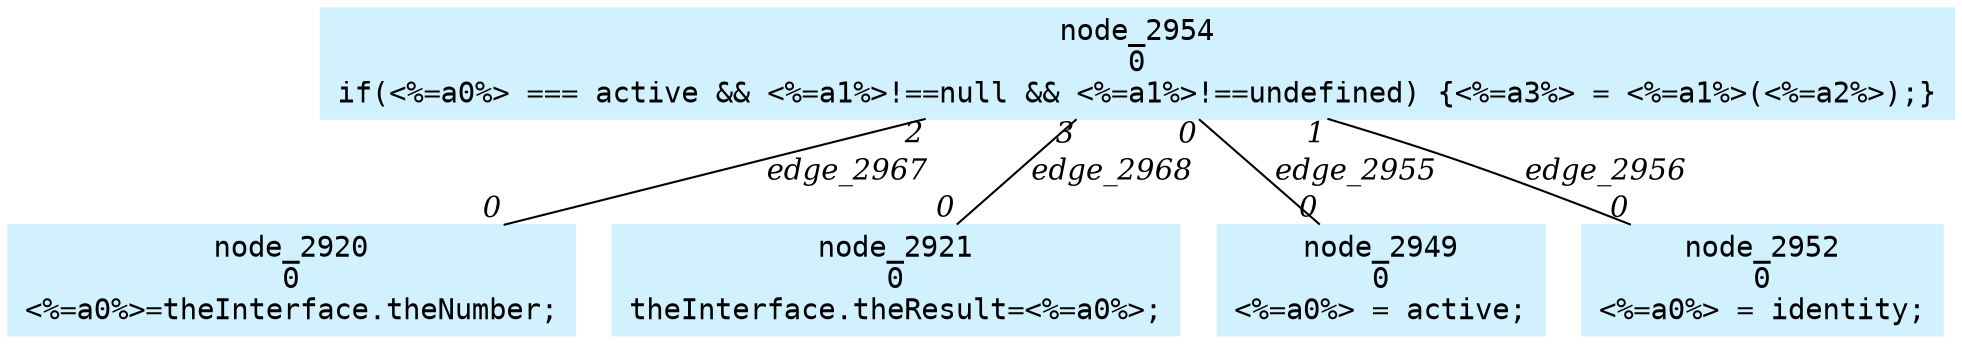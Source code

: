 digraph g{node_2920 [shape=box, style=filled, color="#d1f1ff", fontname="Courier", label="node_2920
0
<%=a0%>=theInterface.theNumber;
" ]
node_2921 [shape=box, style=filled, color="#d1f1ff", fontname="Courier", label="node_2921
0
theInterface.theResult=<%=a0%>;
" ]
node_2949 [shape=box, style=filled, color="#d1f1ff", fontname="Courier", label="node_2949
0
<%=a0%> = active;
" ]
node_2952 [shape=box, style=filled, color="#d1f1ff", fontname="Courier", label="node_2952
0
<%=a0%> = identity;
" ]
node_2954 [shape=box, style=filled, color="#d1f1ff", fontname="Courier", label="node_2954
0
if(<%=a0%> === active && <%=a1%>!==null && <%=a1%>!==undefined) {<%=a3%> = <%=a1%>(<%=a2%>);}
" ]
node_2954 -> node_2949 [dir=none, arrowHead=none, fontname="Times-Italic", label="edge_2955",  headlabel="0", taillabel="0" ]
node_2954 -> node_2952 [dir=none, arrowHead=none, fontname="Times-Italic", label="edge_2956",  headlabel="0", taillabel="1" ]
node_2954 -> node_2920 [dir=none, arrowHead=none, fontname="Times-Italic", label="edge_2967",  headlabel="0", taillabel="2" ]
node_2954 -> node_2921 [dir=none, arrowHead=none, fontname="Times-Italic", label="edge_2968",  headlabel="0", taillabel="3" ]
}